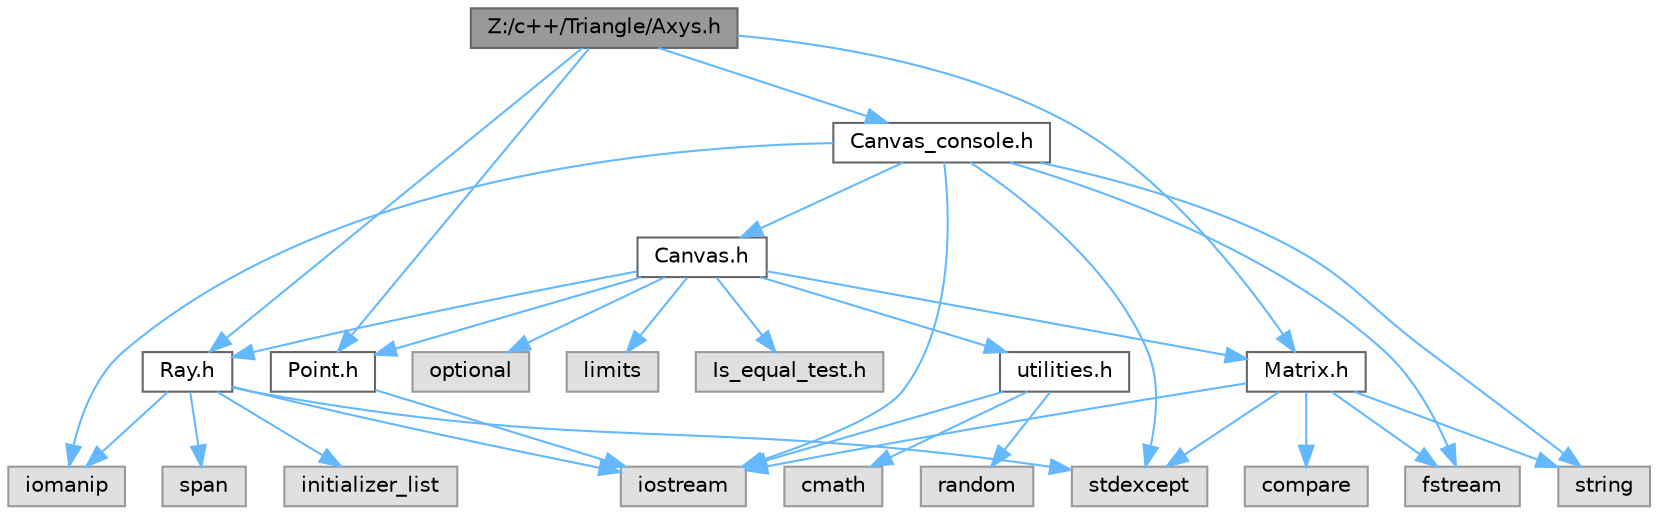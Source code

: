 digraph "Z:/c++/Triangle/Axys.h"
{
 // LATEX_PDF_SIZE
  bgcolor="transparent";
  edge [fontname=Helvetica,fontsize=10,labelfontname=Helvetica,labelfontsize=10];
  node [fontname=Helvetica,fontsize=10,shape=box,height=0.2,width=0.4];
  Node1 [label="Z:/c++/Triangle/Axys.h",height=0.2,width=0.4,color="gray40", fillcolor="grey60", style="filled", fontcolor="black",tooltip=" "];
  Node1 -> Node2 [color="steelblue1",style="solid"];
  Node2 [label="Canvas_console.h",height=0.2,width=0.4,color="grey40", fillcolor="white", style="filled",URL="$_canvas__console_8h.html",tooltip=" "];
  Node2 -> Node3 [color="steelblue1",style="solid"];
  Node3 [label="Canvas.h",height=0.2,width=0.4,color="grey40", fillcolor="white", style="filled",URL="$_canvas_8h.html",tooltip=" "];
  Node3 -> Node4 [color="steelblue1",style="solid"];
  Node4 [label="limits",height=0.2,width=0.4,color="grey60", fillcolor="#E0E0E0", style="filled",tooltip=" "];
  Node3 -> Node5 [color="steelblue1",style="solid"];
  Node5 [label="Ray.h",height=0.2,width=0.4,color="grey40", fillcolor="white", style="filled",URL="$_ray_8h.html",tooltip=" "];
  Node5 -> Node6 [color="steelblue1",style="solid"];
  Node6 [label="iomanip",height=0.2,width=0.4,color="grey60", fillcolor="#E0E0E0", style="filled",tooltip=" "];
  Node5 -> Node7 [color="steelblue1",style="solid"];
  Node7 [label="iostream",height=0.2,width=0.4,color="grey60", fillcolor="#E0E0E0", style="filled",tooltip=" "];
  Node5 -> Node8 [color="steelblue1",style="solid"];
  Node8 [label="stdexcept",height=0.2,width=0.4,color="grey60", fillcolor="#E0E0E0", style="filled",tooltip=" "];
  Node5 -> Node9 [color="steelblue1",style="solid"];
  Node9 [label="initializer_list",height=0.2,width=0.4,color="grey60", fillcolor="#E0E0E0", style="filled",tooltip=" "];
  Node5 -> Node10 [color="steelblue1",style="solid"];
  Node10 [label="span",height=0.2,width=0.4,color="grey60", fillcolor="#E0E0E0", style="filled",tooltip=" "];
  Node3 -> Node11 [color="steelblue1",style="solid"];
  Node11 [label="Point.h",height=0.2,width=0.4,color="grey40", fillcolor="white", style="filled",URL="$_point_8h.html",tooltip=" "];
  Node11 -> Node7 [color="steelblue1",style="solid"];
  Node3 -> Node12 [color="steelblue1",style="solid"];
  Node12 [label="Matrix.h",height=0.2,width=0.4,color="grey40", fillcolor="white", style="filled",URL="$_matrix_8h.html",tooltip=" "];
  Node12 -> Node8 [color="steelblue1",style="solid"];
  Node12 -> Node7 [color="steelblue1",style="solid"];
  Node12 -> Node13 [color="steelblue1",style="solid"];
  Node13 [label="fstream",height=0.2,width=0.4,color="grey60", fillcolor="#E0E0E0", style="filled",tooltip=" "];
  Node12 -> Node14 [color="steelblue1",style="solid"];
  Node14 [label="string",height=0.2,width=0.4,color="grey60", fillcolor="#E0E0E0", style="filled",tooltip=" "];
  Node12 -> Node15 [color="steelblue1",style="solid"];
  Node15 [label="compare",height=0.2,width=0.4,color="grey60", fillcolor="#E0E0E0", style="filled",tooltip=" "];
  Node3 -> Node16 [color="steelblue1",style="solid"];
  Node16 [label="utilities.h",height=0.2,width=0.4,color="grey40", fillcolor="white", style="filled",URL="$utilities_8h.html",tooltip=" "];
  Node16 -> Node7 [color="steelblue1",style="solid"];
  Node16 -> Node17 [color="steelblue1",style="solid"];
  Node17 [label="random",height=0.2,width=0.4,color="grey60", fillcolor="#E0E0E0", style="filled",tooltip=" "];
  Node16 -> Node18 [color="steelblue1",style="solid"];
  Node18 [label="cmath",height=0.2,width=0.4,color="grey60", fillcolor="#E0E0E0", style="filled",tooltip=" "];
  Node3 -> Node19 [color="steelblue1",style="solid"];
  Node19 [label="Is_equal_test.h",height=0.2,width=0.4,color="grey60", fillcolor="#E0E0E0", style="filled",tooltip=" "];
  Node3 -> Node20 [color="steelblue1",style="solid"];
  Node20 [label="optional",height=0.2,width=0.4,color="grey60", fillcolor="#E0E0E0", style="filled",tooltip=" "];
  Node2 -> Node7 [color="steelblue1",style="solid"];
  Node2 -> Node6 [color="steelblue1",style="solid"];
  Node2 -> Node13 [color="steelblue1",style="solid"];
  Node2 -> Node14 [color="steelblue1",style="solid"];
  Node2 -> Node8 [color="steelblue1",style="solid"];
  Node1 -> Node11 [color="steelblue1",style="solid"];
  Node1 -> Node5 [color="steelblue1",style="solid"];
  Node1 -> Node12 [color="steelblue1",style="solid"];
}
